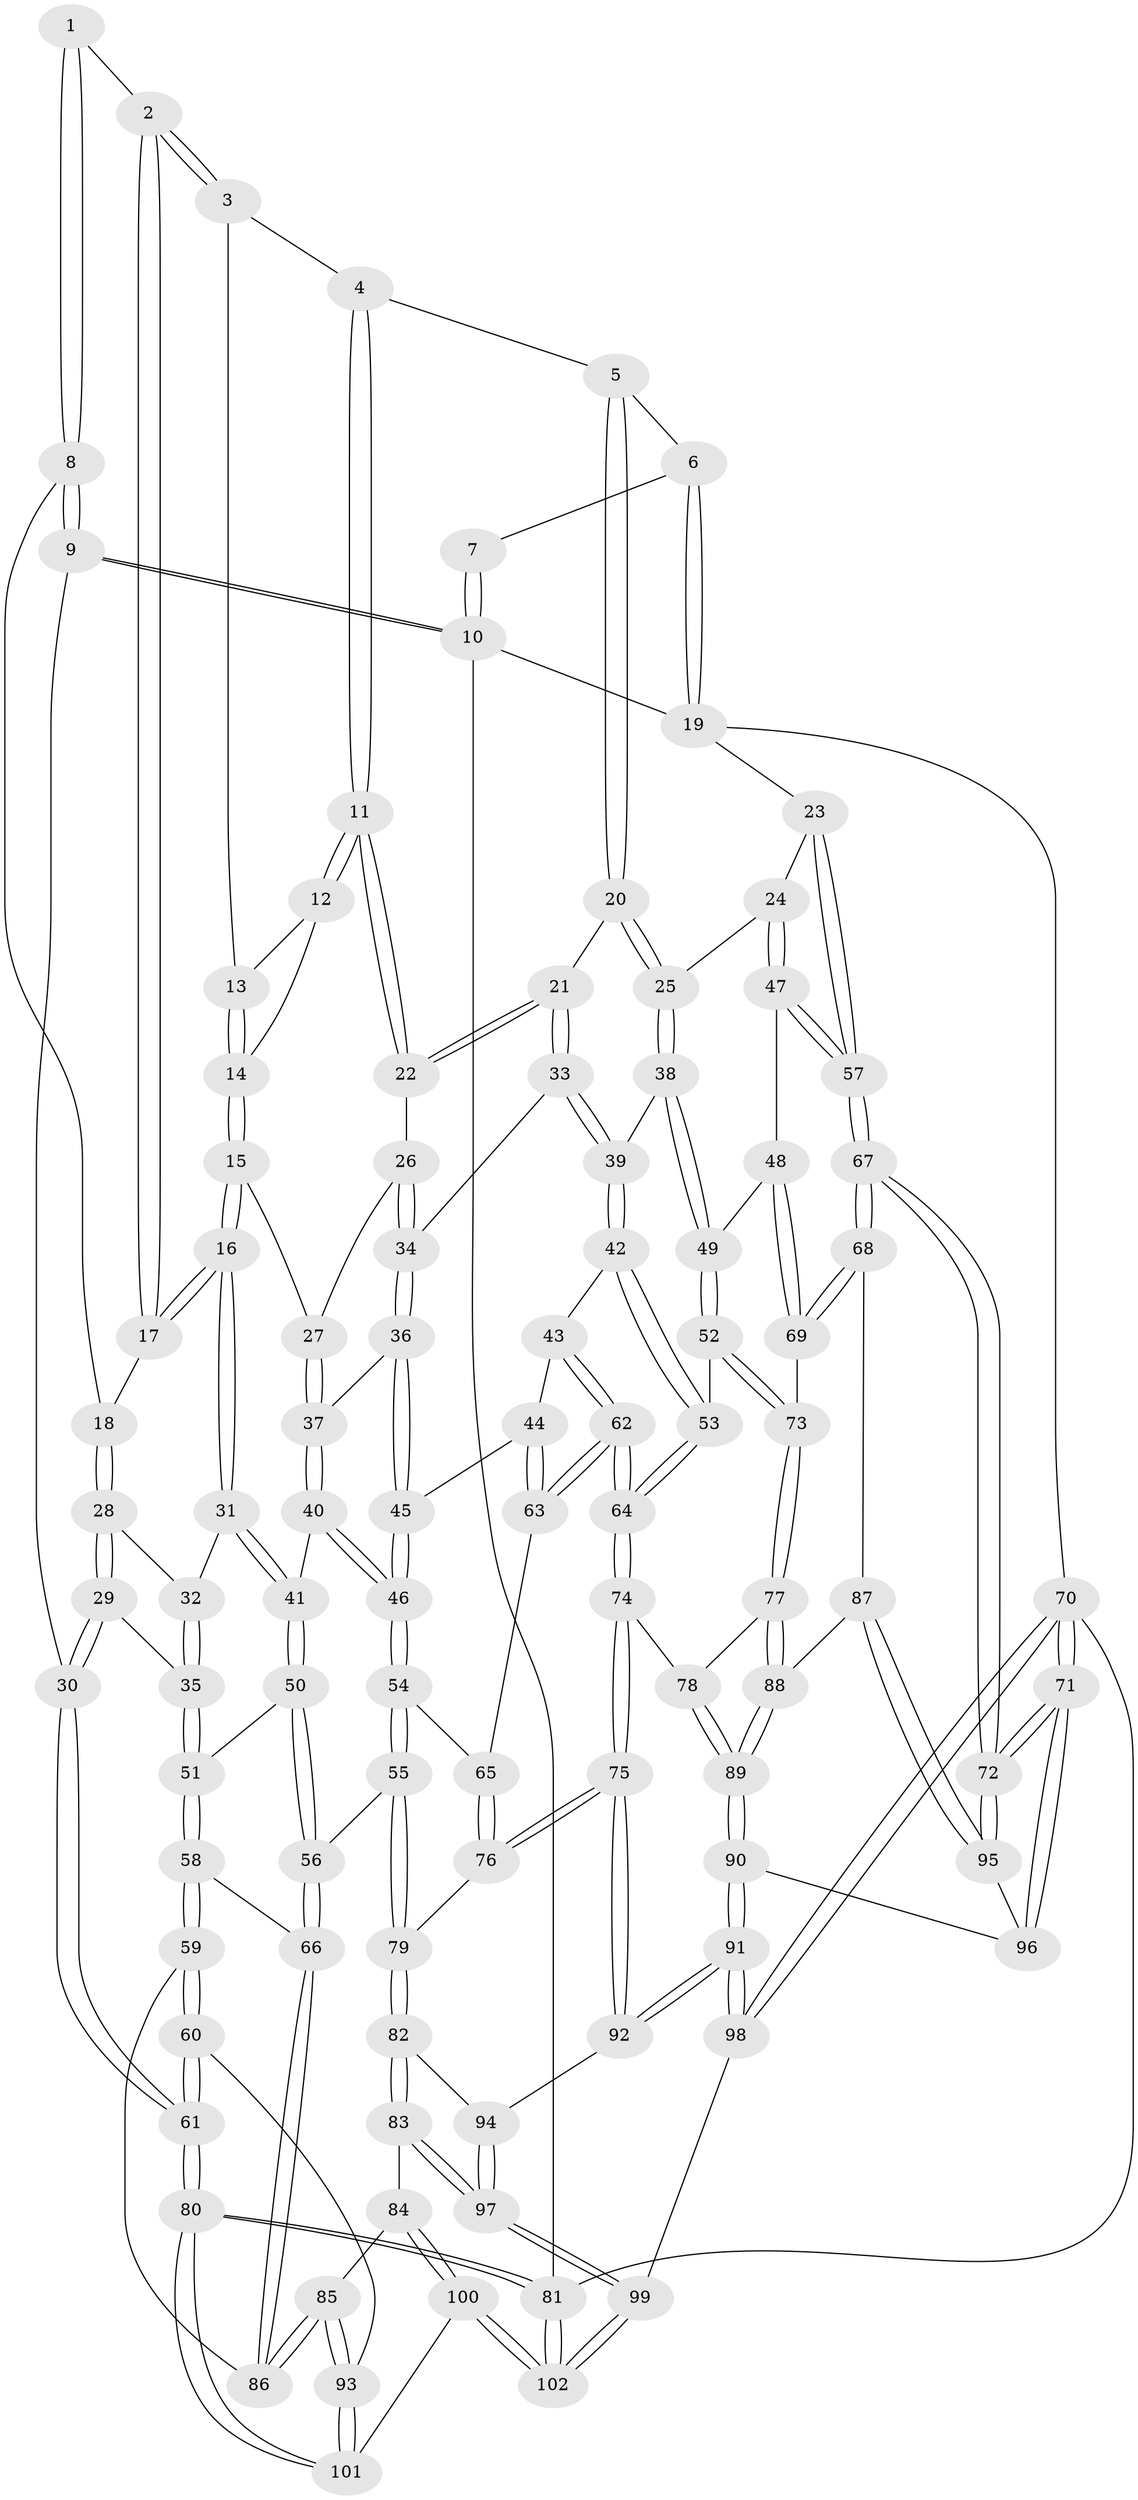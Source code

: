 // Generated by graph-tools (version 1.1) at 2025/11/02/21/25 10:11:13]
// undirected, 102 vertices, 252 edges
graph export_dot {
graph [start="1"]
  node [color=gray90,style=filled];
  1 [pos="+0.29966320032357796+0"];
  2 [pos="+0.3745326705169435+0.0665690035486736"];
  3 [pos="+0.3749318002562923+0.06677890754235238"];
  4 [pos="+0.5630688020618865+0.08068970710547808"];
  5 [pos="+0.8485545945094887+0"];
  6 [pos="+0.8580623209220832+0"];
  7 [pos="+0.2937881480948299+0"];
  8 [pos="+0.16468710035706535+0.1550325675655613"];
  9 [pos="+0+0.023916568809696864"];
  10 [pos="+0+0"];
  11 [pos="+0.5363349353293005+0.18122095723019763"];
  12 [pos="+0.5200203335492475+0.17949649607248636"];
  13 [pos="+0.38231676808857584+0.07467938746506335"];
  14 [pos="+0.4525765769090938+0.21141536249251136"];
  15 [pos="+0.4133783533349926+0.2727872828097672"];
  16 [pos="+0.35334527684572276+0.28530139842720614"];
  17 [pos="+0.35056494428130286+0.18941369467252797"];
  18 [pos="+0.1672715911339515+0.16524578081324154"];
  19 [pos="+1+0"];
  20 [pos="+0.7914957411034642+0.07986716549492405"];
  21 [pos="+0.5998461103850439+0.24992474023591857"];
  22 [pos="+0.5739567053164066+0.2324755889455624"];
  23 [pos="+1+0.05872079795149371"];
  24 [pos="+0.8375974148589347+0.28206235482448977"];
  25 [pos="+0.822268314251511+0.27702346488709473"];
  26 [pos="+0.4767832475848606+0.2683663177745917"];
  27 [pos="+0.4210793005029415+0.2750862637753576"];
  28 [pos="+0.170645431142974+0.1931779724008874"];
  29 [pos="+0.017241191785864064+0.36072012831869166"];
  30 [pos="+0+0.37895561391122196"];
  31 [pos="+0.3464506319303792+0.2931189974592741"];
  32 [pos="+0.21317503938367718+0.24500461269319238"];
  33 [pos="+0.605275283893599+0.2859878419055866"];
  34 [pos="+0.5290906543421277+0.33167540229914644"];
  35 [pos="+0.16540461370067255+0.41052477946639315"];
  36 [pos="+0.5141716685305245+0.34461851328847176"];
  37 [pos="+0.49546522841541496+0.34474495954633827"];
  38 [pos="+0.7887402851631445+0.325052947190611"];
  39 [pos="+0.6700506153663662+0.3712819806750921"];
  40 [pos="+0.4121839085065041+0.4239913979532348"];
  41 [pos="+0.33968899603379615+0.3754184845273114"];
  42 [pos="+0.6547802821934479+0.42637323091895646"];
  43 [pos="+0.6337134099623891+0.4427214938601367"];
  44 [pos="+0.6062682521538078+0.4497314896302633"];
  45 [pos="+0.5457593238391611+0.4604907864704604"];
  46 [pos="+0.4713364650043085+0.5054291713315161"];
  47 [pos="+1+0.3806811269325001"];
  48 [pos="+0.9064233542201414+0.47740584429448596"];
  49 [pos="+0.8549863775884332+0.4810435222479527"];
  50 [pos="+0.2564747503413312+0.43616246418635674"];
  51 [pos="+0.19461421143645466+0.4369600168000835"];
  52 [pos="+0.796418281255363+0.5323110895940678"];
  53 [pos="+0.7816906083807931+0.5300104008977145"];
  54 [pos="+0.46815336718637807+0.5200952447420004"];
  55 [pos="+0.40079604993325146+0.5992026156778222"];
  56 [pos="+0.33351920958333003+0.5972352345416538"];
  57 [pos="+1+0.35398481136979487"];
  58 [pos="+0.18541897311690617+0.46042663480669893"];
  59 [pos="+0.06857766111614771+0.6512250205358745"];
  60 [pos="+0+0.6751913259270126"];
  61 [pos="+0+0.666315689934636"];
  62 [pos="+0.6442964677510232+0.5975914177918263"];
  63 [pos="+0.5851369237027076+0.5802327305448493"];
  64 [pos="+0.6574240094668982+0.6146087055414139"];
  65 [pos="+0.5383654055634474+0.5749784549958754"];
  66 [pos="+0.2587752699048781+0.6488203413730778"];
  67 [pos="+1+0.7046709666814441"];
  68 [pos="+1+0.6795639878356105"];
  69 [pos="+0.9833378010770253+0.6457099476047067"];
  70 [pos="+1+1"];
  71 [pos="+1+1"];
  72 [pos="+1+1"];
  73 [pos="+0.8181825862349844+0.6042450567325042"];
  74 [pos="+0.6569984007485026+0.698627651478852"];
  75 [pos="+0.5728585189443333+0.7327734432938063"];
  76 [pos="+0.5614445718004974+0.7254199952213024"];
  77 [pos="+0.7790450509218317+0.713200099389058"];
  78 [pos="+0.6659749795891258+0.7025845412238568"];
  79 [pos="+0.4425241290265525+0.6904222703456973"];
  80 [pos="+0+1"];
  81 [pos="+0+1"];
  82 [pos="+0.3845467132991982+0.7828306396989417"];
  83 [pos="+0.3015790922154304+0.8100439397722003"];
  84 [pos="+0.28800535552090367+0.8083691338495503"];
  85 [pos="+0.28686900617614103+0.8075901773112293"];
  86 [pos="+0.2309156018292525+0.6759133009435628"];
  87 [pos="+0.8610462172861956+0.7685288557710018"];
  88 [pos="+0.8050311799367387+0.7423988647313418"];
  89 [pos="+0.7074080831864182+0.8926139115164042"];
  90 [pos="+0.697660498932196+0.939300349336979"];
  91 [pos="+0.6521517277387736+0.9932820064679687"];
  92 [pos="+0.5602023617897736+0.8106072006370032"];
  93 [pos="+0.1441298317002681+0.8574063843824365"];
  94 [pos="+0.45930804055245034+0.844402729921191"];
  95 [pos="+0.867616763825103+0.812495782448675"];
  96 [pos="+0.8275790260298556+0.8941017801800767"];
  97 [pos="+0.43066469549933956+0.9958367498221365"];
  98 [pos="+0.6139424371926285+1"];
  99 [pos="+0.46306359938570035+1"];
  100 [pos="+0.23206089687916687+1"];
  101 [pos="+0.1383607584903788+0.8900997262008795"];
  102 [pos="+0.2553484174292031+1"];
  1 -- 2;
  1 -- 8;
  1 -- 8;
  2 -- 3;
  2 -- 3;
  2 -- 17;
  2 -- 17;
  3 -- 4;
  3 -- 13;
  4 -- 5;
  4 -- 11;
  4 -- 11;
  5 -- 6;
  5 -- 20;
  5 -- 20;
  6 -- 7;
  6 -- 19;
  6 -- 19;
  7 -- 10;
  7 -- 10;
  8 -- 9;
  8 -- 9;
  8 -- 18;
  9 -- 10;
  9 -- 10;
  9 -- 30;
  10 -- 19;
  10 -- 81;
  11 -- 12;
  11 -- 12;
  11 -- 22;
  11 -- 22;
  12 -- 13;
  12 -- 14;
  13 -- 14;
  13 -- 14;
  14 -- 15;
  14 -- 15;
  15 -- 16;
  15 -- 16;
  15 -- 27;
  16 -- 17;
  16 -- 17;
  16 -- 31;
  16 -- 31;
  17 -- 18;
  18 -- 28;
  18 -- 28;
  19 -- 23;
  19 -- 70;
  20 -- 21;
  20 -- 25;
  20 -- 25;
  21 -- 22;
  21 -- 22;
  21 -- 33;
  21 -- 33;
  22 -- 26;
  23 -- 24;
  23 -- 57;
  23 -- 57;
  24 -- 25;
  24 -- 47;
  24 -- 47;
  25 -- 38;
  25 -- 38;
  26 -- 27;
  26 -- 34;
  26 -- 34;
  27 -- 37;
  27 -- 37;
  28 -- 29;
  28 -- 29;
  28 -- 32;
  29 -- 30;
  29 -- 30;
  29 -- 35;
  30 -- 61;
  30 -- 61;
  31 -- 32;
  31 -- 41;
  31 -- 41;
  32 -- 35;
  32 -- 35;
  33 -- 34;
  33 -- 39;
  33 -- 39;
  34 -- 36;
  34 -- 36;
  35 -- 51;
  35 -- 51;
  36 -- 37;
  36 -- 45;
  36 -- 45;
  37 -- 40;
  37 -- 40;
  38 -- 39;
  38 -- 49;
  38 -- 49;
  39 -- 42;
  39 -- 42;
  40 -- 41;
  40 -- 46;
  40 -- 46;
  41 -- 50;
  41 -- 50;
  42 -- 43;
  42 -- 53;
  42 -- 53;
  43 -- 44;
  43 -- 62;
  43 -- 62;
  44 -- 45;
  44 -- 63;
  44 -- 63;
  45 -- 46;
  45 -- 46;
  46 -- 54;
  46 -- 54;
  47 -- 48;
  47 -- 57;
  47 -- 57;
  48 -- 49;
  48 -- 69;
  48 -- 69;
  49 -- 52;
  49 -- 52;
  50 -- 51;
  50 -- 56;
  50 -- 56;
  51 -- 58;
  51 -- 58;
  52 -- 53;
  52 -- 73;
  52 -- 73;
  53 -- 64;
  53 -- 64;
  54 -- 55;
  54 -- 55;
  54 -- 65;
  55 -- 56;
  55 -- 79;
  55 -- 79;
  56 -- 66;
  56 -- 66;
  57 -- 67;
  57 -- 67;
  58 -- 59;
  58 -- 59;
  58 -- 66;
  59 -- 60;
  59 -- 60;
  59 -- 86;
  60 -- 61;
  60 -- 61;
  60 -- 93;
  61 -- 80;
  61 -- 80;
  62 -- 63;
  62 -- 63;
  62 -- 64;
  62 -- 64;
  63 -- 65;
  64 -- 74;
  64 -- 74;
  65 -- 76;
  65 -- 76;
  66 -- 86;
  66 -- 86;
  67 -- 68;
  67 -- 68;
  67 -- 72;
  67 -- 72;
  68 -- 69;
  68 -- 69;
  68 -- 87;
  69 -- 73;
  70 -- 71;
  70 -- 71;
  70 -- 98;
  70 -- 98;
  70 -- 81;
  71 -- 72;
  71 -- 72;
  71 -- 96;
  71 -- 96;
  72 -- 95;
  72 -- 95;
  73 -- 77;
  73 -- 77;
  74 -- 75;
  74 -- 75;
  74 -- 78;
  75 -- 76;
  75 -- 76;
  75 -- 92;
  75 -- 92;
  76 -- 79;
  77 -- 78;
  77 -- 88;
  77 -- 88;
  78 -- 89;
  78 -- 89;
  79 -- 82;
  79 -- 82;
  80 -- 81;
  80 -- 81;
  80 -- 101;
  80 -- 101;
  81 -- 102;
  81 -- 102;
  82 -- 83;
  82 -- 83;
  82 -- 94;
  83 -- 84;
  83 -- 97;
  83 -- 97;
  84 -- 85;
  84 -- 100;
  84 -- 100;
  85 -- 86;
  85 -- 86;
  85 -- 93;
  85 -- 93;
  87 -- 88;
  87 -- 95;
  87 -- 95;
  88 -- 89;
  88 -- 89;
  89 -- 90;
  89 -- 90;
  90 -- 91;
  90 -- 91;
  90 -- 96;
  91 -- 92;
  91 -- 92;
  91 -- 98;
  91 -- 98;
  92 -- 94;
  93 -- 101;
  93 -- 101;
  94 -- 97;
  94 -- 97;
  95 -- 96;
  97 -- 99;
  97 -- 99;
  98 -- 99;
  99 -- 102;
  99 -- 102;
  100 -- 101;
  100 -- 102;
  100 -- 102;
}
